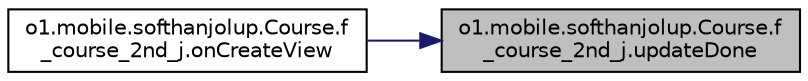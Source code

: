 digraph "o1.mobile.softhanjolup.Course.f_course_2nd_j.updateDone"
{
 // LATEX_PDF_SIZE
  edge [fontname="Helvetica",fontsize="10",labelfontname="Helvetica",labelfontsize="10"];
  node [fontname="Helvetica",fontsize="10",shape=record];
  rankdir="RL";
  Node4 [label="o1.mobile.softhanjolup.Course.f\l_course_2nd_j.updateDone",height=0.2,width=0.4,color="black", fillcolor="grey75", style="filled", fontcolor="black",tooltip=" "];
  Node4 -> Node5 [dir="back",color="midnightblue",fontsize="10",style="solid",fontname="Helvetica"];
  Node5 [label="o1.mobile.softhanjolup.Course.f\l_course_2nd_j.onCreateView",height=0.2,width=0.4,color="black", fillcolor="white", style="filled",URL="$classo1_1_1mobile_1_1softhanjolup_1_1_course_1_1f__course__2nd__j.html#a113ff5856178404216814ae2d0b1c973",tooltip=" "];
}
